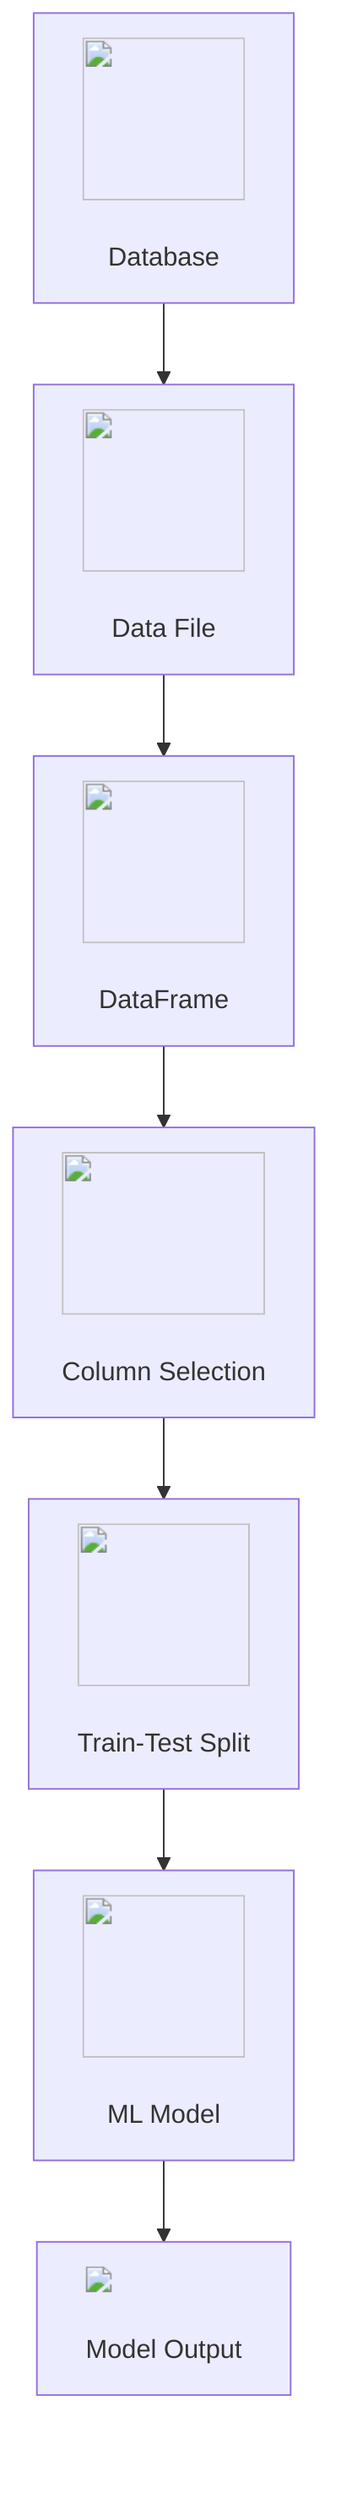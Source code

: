 graph TD
    A["<img src='icons/database.svg' width=100 height=100/> <br/> Database"] --> B["<img src='icons/file.svg' width=100 height=100/> <br/> Data File"]
    B --> C["<img src='icons/table.svg' width=100 height=100/> <br/> DataFrame"]
    C --> D["<img src='icons/column_split.svg' width=100 height=100/> <br/> Column Selection"]
    D --> E["<img src='icons/row_split.svg' width=100 height=100/> <br/> Train-Test Split"]
    E --> F["<img src='icons/brain.svg' width=100 height=100/> <br/> ML Model"]
    F --> G["<img src='dummy_plots/scatter_plot_template.svg'/> <br/> Model Output"]